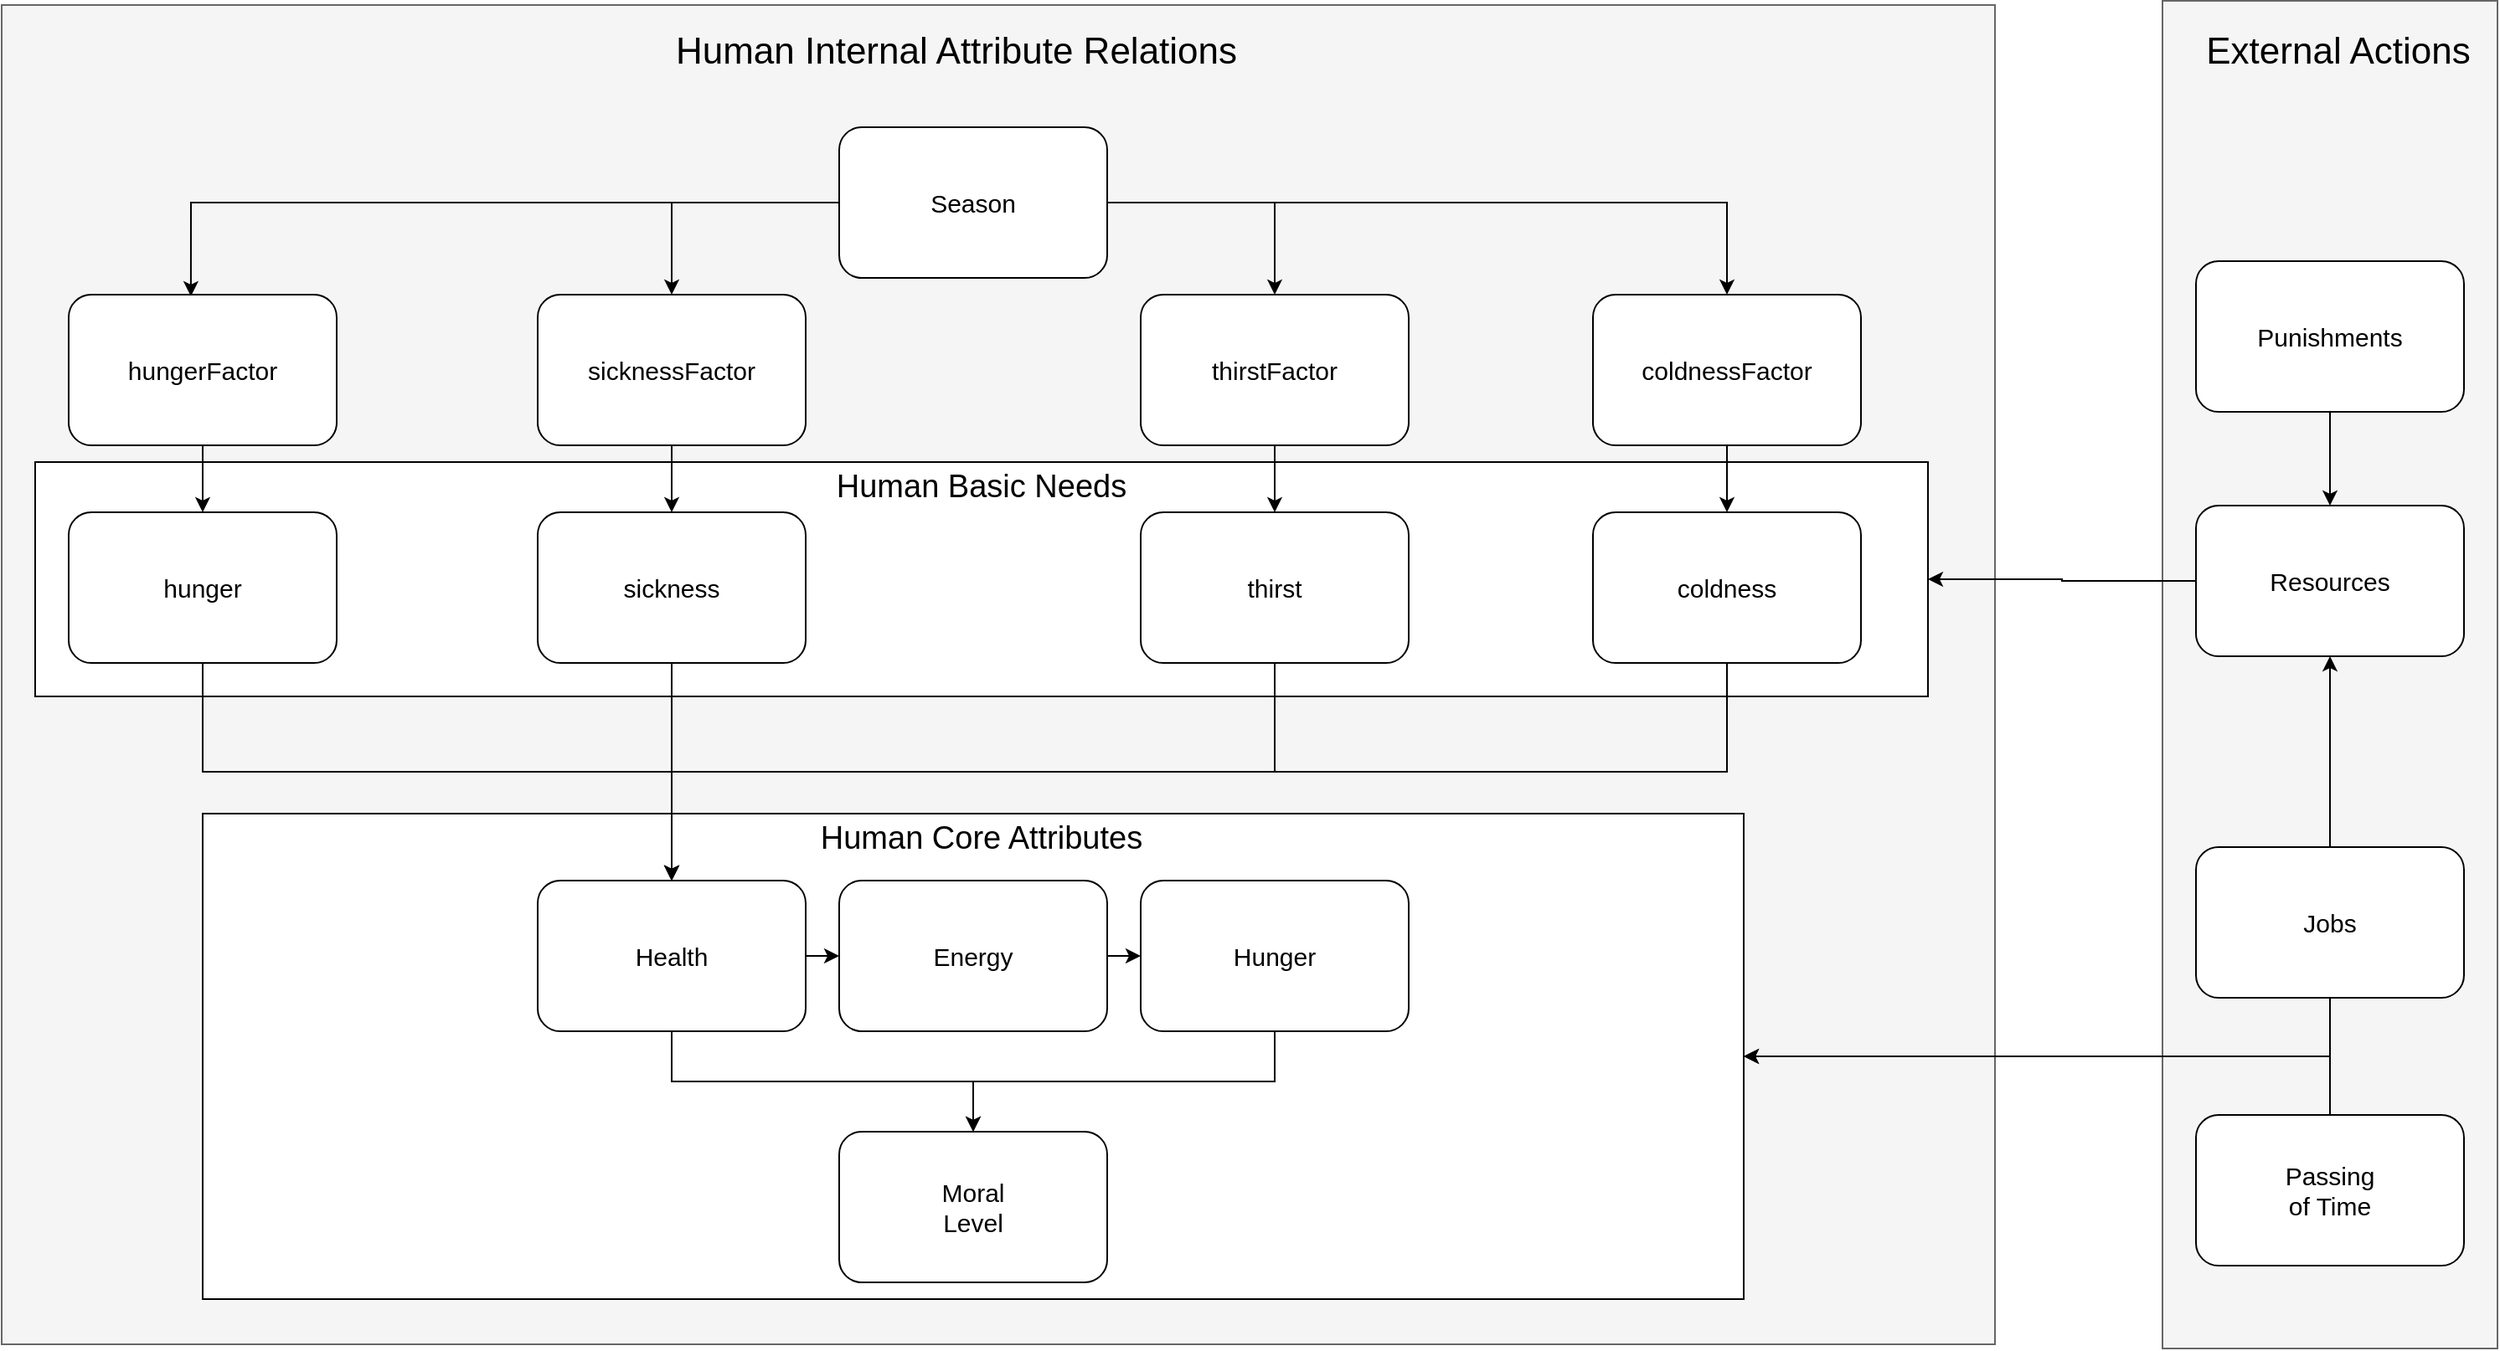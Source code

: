 <mxfile version="20.2.4" type="device"><diagram id="aAmI0WufxsEHes4cX598" name="Page-1"><mxGraphModel dx="3745" dy="1143" grid="1" gridSize="10" guides="1" tooltips="1" connect="1" arrows="1" fold="1" page="1" pageScale="1" pageWidth="1169" pageHeight="827" math="0" shadow="0"><root><mxCell id="0"/><mxCell id="1" parent="0"/><mxCell id="y-QKI1wcuCbVCFQdlgwP-70" value="" style="rounded=0;whiteSpace=wrap;html=1;fontSize=15;fillColor=#f5f5f5;fontColor=#333333;strokeColor=#666666;" vertex="1" parent="1"><mxGeometry x="1280" y="24.5" width="200" height="805" as="geometry"/></mxCell><mxCell id="y-QKI1wcuCbVCFQdlgwP-49" value="" style="rounded=0;whiteSpace=wrap;html=1;fillColor=#f5f5f5;fontColor=#333333;strokeColor=#666666;" vertex="1" parent="1"><mxGeometry x="-10" y="27" width="1190" height="800" as="geometry"/></mxCell><mxCell id="y-QKI1wcuCbVCFQdlgwP-65" value="" style="rounded=0;whiteSpace=wrap;html=1;fontSize=15;" vertex="1" parent="1"><mxGeometry x="110" y="510" width="920" height="290" as="geometry"/></mxCell><mxCell id="y-QKI1wcuCbVCFQdlgwP-57" value="" style="rounded=0;whiteSpace=wrap;html=1;fontSize=22;" vertex="1" parent="1"><mxGeometry x="10" y="300" width="1130" height="140" as="geometry"/></mxCell><mxCell id="y-QKI1wcuCbVCFQdlgwP-14" style="edgeStyle=orthogonalEdgeStyle;rounded=0;orthogonalLoop=1;jettySize=auto;html=1;exitX=0;exitY=0.5;exitDx=0;exitDy=0;entryX=0.456;entryY=0.011;entryDx=0;entryDy=0;entryPerimeter=0;" edge="1" parent="1" source="y-QKI1wcuCbVCFQdlgwP-1" target="y-QKI1wcuCbVCFQdlgwP-6"><mxGeometry relative="1" as="geometry"/></mxCell><mxCell id="y-QKI1wcuCbVCFQdlgwP-15" style="edgeStyle=orthogonalEdgeStyle;rounded=0;orthogonalLoop=1;jettySize=auto;html=1;exitX=0;exitY=0.5;exitDx=0;exitDy=0;entryX=0.5;entryY=0;entryDx=0;entryDy=0;" edge="1" parent="1" source="y-QKI1wcuCbVCFQdlgwP-1" target="y-QKI1wcuCbVCFQdlgwP-8"><mxGeometry relative="1" as="geometry"/></mxCell><mxCell id="y-QKI1wcuCbVCFQdlgwP-16" style="edgeStyle=orthogonalEdgeStyle;rounded=0;orthogonalLoop=1;jettySize=auto;html=1;exitX=1;exitY=0.5;exitDx=0;exitDy=0;" edge="1" parent="1" source="y-QKI1wcuCbVCFQdlgwP-1" target="y-QKI1wcuCbVCFQdlgwP-10"><mxGeometry relative="1" as="geometry"/></mxCell><mxCell id="y-QKI1wcuCbVCFQdlgwP-17" style="edgeStyle=orthogonalEdgeStyle;rounded=0;orthogonalLoop=1;jettySize=auto;html=1;exitX=1;exitY=0.5;exitDx=0;exitDy=0;entryX=0.5;entryY=0;entryDx=0;entryDy=0;" edge="1" parent="1" source="y-QKI1wcuCbVCFQdlgwP-1" target="y-QKI1wcuCbVCFQdlgwP-12"><mxGeometry relative="1" as="geometry"/></mxCell><mxCell id="y-QKI1wcuCbVCFQdlgwP-1" value="" style="rounded=1;whiteSpace=wrap;html=1;" vertex="1" parent="1"><mxGeometry x="490" y="100" width="160" height="90" as="geometry"/></mxCell><mxCell id="y-QKI1wcuCbVCFQdlgwP-2" value="Season" style="text;html=1;strokeColor=none;fillColor=none;align=center;verticalAlign=middle;whiteSpace=wrap;rounded=0;fontSize=15;" vertex="1" parent="1"><mxGeometry x="540" y="130" width="60" height="30" as="geometry"/></mxCell><mxCell id="y-QKI1wcuCbVCFQdlgwP-26" style="edgeStyle=orthogonalEdgeStyle;rounded=0;orthogonalLoop=1;jettySize=auto;html=1;exitX=0.5;exitY=1;exitDx=0;exitDy=0;entryX=0.5;entryY=0;entryDx=0;entryDy=0;" edge="1" parent="1" source="y-QKI1wcuCbVCFQdlgwP-6" target="y-QKI1wcuCbVCFQdlgwP-18"><mxGeometry relative="1" as="geometry"/></mxCell><mxCell id="y-QKI1wcuCbVCFQdlgwP-6" value="" style="rounded=1;whiteSpace=wrap;html=1;" vertex="1" parent="1"><mxGeometry x="30" y="200" width="160" height="90" as="geometry"/></mxCell><mxCell id="y-QKI1wcuCbVCFQdlgwP-7" value="hungerFactor" style="text;html=1;strokeColor=none;fillColor=none;align=center;verticalAlign=middle;whiteSpace=wrap;rounded=0;fontSize=15;" vertex="1" parent="1"><mxGeometry x="80" y="230" width="60" height="30" as="geometry"/></mxCell><mxCell id="y-QKI1wcuCbVCFQdlgwP-27" style="edgeStyle=orthogonalEdgeStyle;rounded=0;orthogonalLoop=1;jettySize=auto;html=1;exitX=0.5;exitY=1;exitDx=0;exitDy=0;entryX=0.5;entryY=0;entryDx=0;entryDy=0;" edge="1" parent="1" source="y-QKI1wcuCbVCFQdlgwP-8" target="y-QKI1wcuCbVCFQdlgwP-20"><mxGeometry relative="1" as="geometry"/></mxCell><mxCell id="y-QKI1wcuCbVCFQdlgwP-8" value="" style="rounded=1;whiteSpace=wrap;html=1;" vertex="1" parent="1"><mxGeometry x="310" y="200" width="160" height="90" as="geometry"/></mxCell><mxCell id="y-QKI1wcuCbVCFQdlgwP-9" value="sicknessFactor" style="text;html=1;strokeColor=none;fillColor=none;align=center;verticalAlign=middle;whiteSpace=wrap;rounded=0;fontSize=15;" vertex="1" parent="1"><mxGeometry x="360" y="230" width="60" height="30" as="geometry"/></mxCell><mxCell id="y-QKI1wcuCbVCFQdlgwP-28" style="edgeStyle=orthogonalEdgeStyle;rounded=0;orthogonalLoop=1;jettySize=auto;html=1;exitX=0.5;exitY=1;exitDx=0;exitDy=0;entryX=0.5;entryY=0;entryDx=0;entryDy=0;" edge="1" parent="1" source="y-QKI1wcuCbVCFQdlgwP-10" target="y-QKI1wcuCbVCFQdlgwP-22"><mxGeometry relative="1" as="geometry"/></mxCell><mxCell id="y-QKI1wcuCbVCFQdlgwP-10" value="" style="rounded=1;whiteSpace=wrap;html=1;" vertex="1" parent="1"><mxGeometry x="670" y="200" width="160" height="90" as="geometry"/></mxCell><mxCell id="y-QKI1wcuCbVCFQdlgwP-11" value="thirstFactor" style="text;html=1;strokeColor=none;fillColor=none;align=center;verticalAlign=middle;whiteSpace=wrap;rounded=0;fontSize=15;" vertex="1" parent="1"><mxGeometry x="720" y="230" width="60" height="30" as="geometry"/></mxCell><mxCell id="y-QKI1wcuCbVCFQdlgwP-29" style="edgeStyle=orthogonalEdgeStyle;rounded=0;orthogonalLoop=1;jettySize=auto;html=1;exitX=0.5;exitY=1;exitDx=0;exitDy=0;entryX=0.5;entryY=0;entryDx=0;entryDy=0;" edge="1" parent="1" source="y-QKI1wcuCbVCFQdlgwP-12" target="y-QKI1wcuCbVCFQdlgwP-24"><mxGeometry relative="1" as="geometry"/></mxCell><mxCell id="y-QKI1wcuCbVCFQdlgwP-12" value="" style="rounded=1;whiteSpace=wrap;html=1;" vertex="1" parent="1"><mxGeometry x="940" y="200" width="160" height="90" as="geometry"/></mxCell><mxCell id="y-QKI1wcuCbVCFQdlgwP-13" value="coldnessFactor" style="text;html=1;strokeColor=none;fillColor=none;align=center;verticalAlign=middle;whiteSpace=wrap;rounded=0;fontSize=15;" vertex="1" parent="1"><mxGeometry x="990" y="230" width="60" height="30" as="geometry"/></mxCell><mxCell id="y-QKI1wcuCbVCFQdlgwP-34" style="edgeStyle=orthogonalEdgeStyle;rounded=0;orthogonalLoop=1;jettySize=auto;html=1;exitX=0.5;exitY=1;exitDx=0;exitDy=0;" edge="1" parent="1" source="y-QKI1wcuCbVCFQdlgwP-18" target="y-QKI1wcuCbVCFQdlgwP-30"><mxGeometry relative="1" as="geometry"/></mxCell><mxCell id="y-QKI1wcuCbVCFQdlgwP-18" value="" style="rounded=1;whiteSpace=wrap;html=1;" vertex="1" parent="1"><mxGeometry x="30" y="330" width="160" height="90" as="geometry"/></mxCell><mxCell id="y-QKI1wcuCbVCFQdlgwP-19" value="hunger" style="text;html=1;strokeColor=none;fillColor=none;align=center;verticalAlign=middle;whiteSpace=wrap;rounded=0;fontSize=15;" vertex="1" parent="1"><mxGeometry x="80" y="360" width="60" height="30" as="geometry"/></mxCell><mxCell id="y-QKI1wcuCbVCFQdlgwP-35" style="edgeStyle=orthogonalEdgeStyle;rounded=0;orthogonalLoop=1;jettySize=auto;html=1;exitX=0.5;exitY=1;exitDx=0;exitDy=0;entryX=0.5;entryY=0;entryDx=0;entryDy=0;" edge="1" parent="1" source="y-QKI1wcuCbVCFQdlgwP-20" target="y-QKI1wcuCbVCFQdlgwP-30"><mxGeometry relative="1" as="geometry"><mxPoint x="570" y="480" as="targetPoint"/></mxGeometry></mxCell><mxCell id="y-QKI1wcuCbVCFQdlgwP-20" value="" style="rounded=1;whiteSpace=wrap;html=1;" vertex="1" parent="1"><mxGeometry x="310" y="330" width="160" height="90" as="geometry"/></mxCell><mxCell id="y-QKI1wcuCbVCFQdlgwP-21" value="sickness" style="text;html=1;strokeColor=none;fillColor=none;align=center;verticalAlign=middle;whiteSpace=wrap;rounded=0;fontSize=15;" vertex="1" parent="1"><mxGeometry x="360" y="360" width="60" height="30" as="geometry"/></mxCell><mxCell id="y-QKI1wcuCbVCFQdlgwP-36" style="edgeStyle=orthogonalEdgeStyle;rounded=0;orthogonalLoop=1;jettySize=auto;html=1;exitX=0.5;exitY=1;exitDx=0;exitDy=0;entryX=0.5;entryY=0;entryDx=0;entryDy=0;" edge="1" parent="1" source="y-QKI1wcuCbVCFQdlgwP-22" target="y-QKI1wcuCbVCFQdlgwP-30"><mxGeometry relative="1" as="geometry"><mxPoint x="570" y="480" as="targetPoint"/></mxGeometry></mxCell><mxCell id="y-QKI1wcuCbVCFQdlgwP-22" value="" style="rounded=1;whiteSpace=wrap;html=1;" vertex="1" parent="1"><mxGeometry x="670" y="330" width="160" height="90" as="geometry"/></mxCell><mxCell id="y-QKI1wcuCbVCFQdlgwP-23" value="thirst" style="text;html=1;strokeColor=none;fillColor=none;align=center;verticalAlign=middle;whiteSpace=wrap;rounded=0;fontSize=15;" vertex="1" parent="1"><mxGeometry x="720" y="360" width="60" height="30" as="geometry"/></mxCell><mxCell id="y-QKI1wcuCbVCFQdlgwP-37" style="edgeStyle=orthogonalEdgeStyle;rounded=0;orthogonalLoop=1;jettySize=auto;html=1;exitX=0.5;exitY=1;exitDx=0;exitDy=0;" edge="1" parent="1" source="y-QKI1wcuCbVCFQdlgwP-24" target="y-QKI1wcuCbVCFQdlgwP-30"><mxGeometry relative="1" as="geometry"/></mxCell><mxCell id="y-QKI1wcuCbVCFQdlgwP-24" value="" style="rounded=1;whiteSpace=wrap;html=1;" vertex="1" parent="1"><mxGeometry x="940" y="330" width="160" height="90" as="geometry"/></mxCell><mxCell id="y-QKI1wcuCbVCFQdlgwP-25" value="coldness" style="text;html=1;strokeColor=none;fillColor=none;align=center;verticalAlign=middle;whiteSpace=wrap;rounded=0;fontSize=15;" vertex="1" parent="1"><mxGeometry x="990" y="360" width="60" height="30" as="geometry"/></mxCell><mxCell id="y-QKI1wcuCbVCFQdlgwP-38" style="edgeStyle=orthogonalEdgeStyle;rounded=0;orthogonalLoop=1;jettySize=auto;html=1;exitX=0.5;exitY=1;exitDx=0;exitDy=0;entryX=0.5;entryY=0;entryDx=0;entryDy=0;" edge="1" parent="1" source="y-QKI1wcuCbVCFQdlgwP-30" target="y-QKI1wcuCbVCFQdlgwP-32"><mxGeometry relative="1" as="geometry"/></mxCell><mxCell id="y-QKI1wcuCbVCFQdlgwP-45" style="edgeStyle=orthogonalEdgeStyle;rounded=0;orthogonalLoop=1;jettySize=auto;html=1;exitX=1;exitY=0.5;exitDx=0;exitDy=0;entryX=0;entryY=0.5;entryDx=0;entryDy=0;" edge="1" parent="1" source="y-QKI1wcuCbVCFQdlgwP-30" target="y-QKI1wcuCbVCFQdlgwP-41"><mxGeometry relative="1" as="geometry"/></mxCell><mxCell id="y-QKI1wcuCbVCFQdlgwP-30" value="" style="rounded=1;whiteSpace=wrap;html=1;" vertex="1" parent="1"><mxGeometry x="310" y="550" width="160" height="90" as="geometry"/></mxCell><mxCell id="y-QKI1wcuCbVCFQdlgwP-31" value="Health" style="text;html=1;strokeColor=none;fillColor=none;align=center;verticalAlign=middle;whiteSpace=wrap;rounded=0;fontSize=15;" vertex="1" parent="1"><mxGeometry x="360" y="580" width="60" height="30" as="geometry"/></mxCell><mxCell id="y-QKI1wcuCbVCFQdlgwP-32" value="" style="rounded=1;whiteSpace=wrap;html=1;" vertex="1" parent="1"><mxGeometry x="490" y="700" width="160" height="90" as="geometry"/></mxCell><mxCell id="y-QKI1wcuCbVCFQdlgwP-33" value="Moral Level" style="text;html=1;strokeColor=none;fillColor=none;align=center;verticalAlign=middle;whiteSpace=wrap;rounded=0;fontSize=15;" vertex="1" parent="1"><mxGeometry x="540" y="730" width="60" height="30" as="geometry"/></mxCell><mxCell id="y-QKI1wcuCbVCFQdlgwP-46" style="edgeStyle=orthogonalEdgeStyle;rounded=0;orthogonalLoop=1;jettySize=auto;html=1;exitX=1;exitY=0.5;exitDx=0;exitDy=0;entryX=0;entryY=0.5;entryDx=0;entryDy=0;" edge="1" parent="1" source="y-QKI1wcuCbVCFQdlgwP-41" target="y-QKI1wcuCbVCFQdlgwP-43"><mxGeometry relative="1" as="geometry"/></mxCell><mxCell id="y-QKI1wcuCbVCFQdlgwP-41" value="" style="rounded=1;whiteSpace=wrap;html=1;" vertex="1" parent="1"><mxGeometry x="490" y="550" width="160" height="90" as="geometry"/></mxCell><mxCell id="y-QKI1wcuCbVCFQdlgwP-42" value="Energy" style="text;html=1;strokeColor=none;fillColor=none;align=center;verticalAlign=middle;whiteSpace=wrap;rounded=0;fontSize=15;" vertex="1" parent="1"><mxGeometry x="540" y="580" width="60" height="30" as="geometry"/></mxCell><mxCell id="y-QKI1wcuCbVCFQdlgwP-47" style="edgeStyle=orthogonalEdgeStyle;rounded=0;orthogonalLoop=1;jettySize=auto;html=1;exitX=0.5;exitY=1;exitDx=0;exitDy=0;entryX=0.5;entryY=0;entryDx=0;entryDy=0;" edge="1" parent="1" source="y-QKI1wcuCbVCFQdlgwP-43" target="y-QKI1wcuCbVCFQdlgwP-32"><mxGeometry relative="1" as="geometry"/></mxCell><mxCell id="y-QKI1wcuCbVCFQdlgwP-43" value="" style="rounded=1;whiteSpace=wrap;html=1;" vertex="1" parent="1"><mxGeometry x="670" y="550" width="160" height="90" as="geometry"/></mxCell><mxCell id="y-QKI1wcuCbVCFQdlgwP-44" value="Hunger" style="text;html=1;strokeColor=none;fillColor=none;align=center;verticalAlign=middle;whiteSpace=wrap;rounded=0;fontSize=15;" vertex="1" parent="1"><mxGeometry x="720" y="580" width="60" height="30" as="geometry"/></mxCell><mxCell id="y-QKI1wcuCbVCFQdlgwP-50" value="Human Internal Attribute Relations" style="text;html=1;strokeColor=none;fillColor=none;align=center;verticalAlign=middle;whiteSpace=wrap;rounded=0;fontSize=22;" vertex="1" parent="1"><mxGeometry x="250" y="40" width="620" height="30" as="geometry"/></mxCell><mxCell id="y-QKI1wcuCbVCFQdlgwP-61" style="edgeStyle=orthogonalEdgeStyle;rounded=0;orthogonalLoop=1;jettySize=auto;html=1;exitX=0.5;exitY=0;exitDx=0;exitDy=0;entryX=0.5;entryY=1;entryDx=0;entryDy=0;fontSize=15;" edge="1" parent="1" source="y-QKI1wcuCbVCFQdlgwP-51" target="y-QKI1wcuCbVCFQdlgwP-55"><mxGeometry relative="1" as="geometry"/></mxCell><mxCell id="y-QKI1wcuCbVCFQdlgwP-68" style="edgeStyle=orthogonalEdgeStyle;rounded=0;orthogonalLoop=1;jettySize=auto;html=1;exitX=0.5;exitY=1;exitDx=0;exitDy=0;fontSize=15;" edge="1" parent="1" source="y-QKI1wcuCbVCFQdlgwP-51" target="y-QKI1wcuCbVCFQdlgwP-65"><mxGeometry relative="1" as="geometry"/></mxCell><mxCell id="y-QKI1wcuCbVCFQdlgwP-51" value="" style="rounded=1;whiteSpace=wrap;html=1;" vertex="1" parent="1"><mxGeometry x="1300" y="530" width="160" height="90" as="geometry"/></mxCell><mxCell id="y-QKI1wcuCbVCFQdlgwP-52" value="Jobs" style="text;html=1;strokeColor=none;fillColor=none;align=center;verticalAlign=middle;whiteSpace=wrap;rounded=0;fontSize=15;" vertex="1" parent="1"><mxGeometry x="1350" y="560" width="60" height="30" as="geometry"/></mxCell><mxCell id="y-QKI1wcuCbVCFQdlgwP-69" style="edgeStyle=orthogonalEdgeStyle;rounded=0;orthogonalLoop=1;jettySize=auto;html=1;exitX=0.5;exitY=0;exitDx=0;exitDy=0;entryX=1;entryY=0.5;entryDx=0;entryDy=0;fontSize=15;" edge="1" parent="1" source="y-QKI1wcuCbVCFQdlgwP-53" target="y-QKI1wcuCbVCFQdlgwP-65"><mxGeometry relative="1" as="geometry"/></mxCell><mxCell id="y-QKI1wcuCbVCFQdlgwP-53" value="" style="rounded=1;whiteSpace=wrap;html=1;" vertex="1" parent="1"><mxGeometry x="1300" y="690" width="160" height="90" as="geometry"/></mxCell><mxCell id="y-QKI1wcuCbVCFQdlgwP-54" value="Passing of Time" style="text;html=1;strokeColor=none;fillColor=none;align=center;verticalAlign=middle;whiteSpace=wrap;rounded=0;fontSize=15;" vertex="1" parent="1"><mxGeometry x="1350" y="720" width="60" height="30" as="geometry"/></mxCell><mxCell id="y-QKI1wcuCbVCFQdlgwP-60" style="edgeStyle=orthogonalEdgeStyle;rounded=0;orthogonalLoop=1;jettySize=auto;html=1;exitX=0;exitY=0.5;exitDx=0;exitDy=0;entryX=1;entryY=0.5;entryDx=0;entryDy=0;fontSize=19;" edge="1" parent="1" source="y-QKI1wcuCbVCFQdlgwP-55" target="y-QKI1wcuCbVCFQdlgwP-57"><mxGeometry relative="1" as="geometry"/></mxCell><mxCell id="y-QKI1wcuCbVCFQdlgwP-55" value="" style="rounded=1;whiteSpace=wrap;html=1;" vertex="1" parent="1"><mxGeometry x="1300" y="326" width="160" height="90" as="geometry"/></mxCell><mxCell id="y-QKI1wcuCbVCFQdlgwP-56" value="Resources" style="text;html=1;strokeColor=none;fillColor=none;align=center;verticalAlign=middle;whiteSpace=wrap;rounded=0;fontSize=15;" vertex="1" parent="1"><mxGeometry x="1350" y="356" width="60" height="30" as="geometry"/></mxCell><mxCell id="y-QKI1wcuCbVCFQdlgwP-59" value="Human Basic Needs" style="text;html=1;strokeColor=none;fillColor=none;align=center;verticalAlign=middle;whiteSpace=wrap;rounded=0;fontSize=19;" vertex="1" parent="1"><mxGeometry x="370" y="300" width="410" height="30" as="geometry"/></mxCell><mxCell id="y-QKI1wcuCbVCFQdlgwP-64" style="edgeStyle=orthogonalEdgeStyle;rounded=0;orthogonalLoop=1;jettySize=auto;html=1;exitX=0.5;exitY=1;exitDx=0;exitDy=0;entryX=0.5;entryY=0;entryDx=0;entryDy=0;fontSize=15;" edge="1" parent="1" source="y-QKI1wcuCbVCFQdlgwP-62" target="y-QKI1wcuCbVCFQdlgwP-55"><mxGeometry relative="1" as="geometry"/></mxCell><mxCell id="y-QKI1wcuCbVCFQdlgwP-62" value="" style="rounded=1;whiteSpace=wrap;html=1;" vertex="1" parent="1"><mxGeometry x="1300" y="180" width="160" height="90" as="geometry"/></mxCell><mxCell id="y-QKI1wcuCbVCFQdlgwP-63" value="Punishments" style="text;html=1;strokeColor=none;fillColor=none;align=center;verticalAlign=middle;whiteSpace=wrap;rounded=0;fontSize=15;" vertex="1" parent="1"><mxGeometry x="1350" y="210" width="60" height="30" as="geometry"/></mxCell><mxCell id="y-QKI1wcuCbVCFQdlgwP-67" value="Human Core Attributes" style="text;html=1;strokeColor=none;fillColor=none;align=center;verticalAlign=middle;whiteSpace=wrap;rounded=0;fontSize=19;" vertex="1" parent="1"><mxGeometry x="370" y="510" width="410" height="30" as="geometry"/></mxCell><mxCell id="y-QKI1wcuCbVCFQdlgwP-71" value="External Actions" style="text;html=1;strokeColor=none;fillColor=none;align=center;verticalAlign=middle;whiteSpace=wrap;rounded=0;fontSize=22;" vertex="1" parent="1"><mxGeometry x="1290" y="35" width="190" height="40" as="geometry"/></mxCell></root></mxGraphModel></diagram></mxfile>